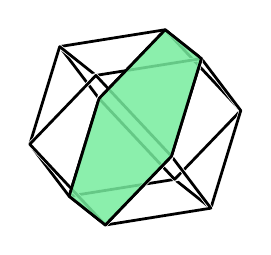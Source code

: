 % polymake for julian
% Fri Jul  6 09:47:29 2018
% unnamed

\begin{tikzpicture}[x  = {(0.9cm,-0.076cm)},
                    y  = {(-0.06cm,0.95cm)},
                    z  = {(-0.44cm,-0.29cm)},
                    scale = 1,
                    color = {lightgray}]


  % DEF POINTS
  \coordinate (v0_unnamed__1) at (1, 1, 0);
  \coordinate (v1_unnamed__1) at (1, 0, 1);
  \coordinate (v2_unnamed__1) at (1, 0, -1);
  \coordinate (v3_unnamed__1) at (0, 1, 1);
  \coordinate (v4_unnamed__1) at (1, -1, 0);
  \coordinate (v5_unnamed__1) at (0, 1, -1);
  \coordinate (v6_unnamed__1) at (0, -1, -1);
  \coordinate (v7_unnamed__1) at (-1, 1, 0);
  \coordinate (v8_unnamed__1) at (0, -1, 1);
  \coordinate (v9_unnamed__1) at (-1, 0, -1);
  \coordinate (v10_unnamed__1) at (-1, 0, 1);
  \coordinate (v11_unnamed__1) at (-1, -1, 0);


  % EDGES STYLE
  \definecolor{edgecolor_unnamed__1}{rgb}{ 0,0,0 }
  \tikzstyle{facestyle_unnamed__1} = [fill=none, fill opacity=0.85, preaction={draw=white, line cap=round, line width=1.5 pt}, draw=edgecolor_unnamed__1, line width=1 pt, line cap=round, line join=round]


  % FACES and EDGES and POINTS in the right order
  \draw[facestyle_unnamed__1] (v5_unnamed__1) -- (v0_unnamed__1) -- (v2_unnamed__1) -- (v5_unnamed__1) -- cycle;
  \draw[facestyle_unnamed__1] (v11_unnamed__1) -- (v6_unnamed__1) -- (v4_unnamed__1) -- (v8_unnamed__1) -- (v11_unnamed__1) -- cycle;
  \draw[facestyle_unnamed__1] (v6_unnamed__1) -- (v2_unnamed__1) -- (v4_unnamed__1) -- (v6_unnamed__1) -- cycle;
  \draw[facestyle_unnamed__1] (v11_unnamed__1) -- (v10_unnamed__1) -- (v7_unnamed__1) -- (v9_unnamed__1) -- (v11_unnamed__1) -- cycle;
  \draw[facestyle_unnamed__1] (v9_unnamed__1) -- (v7_unnamed__1) -- (v5_unnamed__1) -- (v9_unnamed__1) -- cycle;
  \draw[facestyle_unnamed__1] (v11_unnamed__1) -- (v9_unnamed__1) -- (v6_unnamed__1) -- (v11_unnamed__1) -- cycle;
  \draw[facestyle_unnamed__1] (v9_unnamed__1) -- (v5_unnamed__1) -- (v2_unnamed__1) -- (v6_unnamed__1) -- (v9_unnamed__1) -- cycle;


  %POINTS


  %FACETS
  \draw[facestyle_unnamed__1] (v8_unnamed__1) -- (v10_unnamed__1) -- (v11_unnamed__1) -- (v8_unnamed__1) -- cycle;


  %POINTS


  %FACETS
  \draw[facestyle_unnamed__1] (v7_unnamed__1) -- (v3_unnamed__1) -- (v0_unnamed__1) -- (v5_unnamed__1) -- (v7_unnamed__1) -- cycle;


  %POINTS


  %FACETS
  \draw[facestyle_unnamed__1] (v7_unnamed__1) -- (v10_unnamed__1) -- (v3_unnamed__1) -- (v7_unnamed__1) -- cycle;


  %POINTS


  %FACETS
  \draw[facestyle_unnamed__1] (v1_unnamed__1) -- (v4_unnamed__1) -- (v2_unnamed__1) -- (v0_unnamed__1) -- (v1_unnamed__1) -- cycle;


  %POINTS


  %FACETS
  \draw[facestyle_unnamed__1] (v1_unnamed__1) -- (v8_unnamed__1) -- (v4_unnamed__1) -- (v1_unnamed__1) -- cycle;


  %POINTS


  %FACETS
  \draw[facestyle_unnamed__1] (v3_unnamed__1) -- (v1_unnamed__1) -- (v0_unnamed__1) -- (v3_unnamed__1) -- cycle;


  %POINTS


  %FACETS
  \draw[facestyle_unnamed__1] (v3_unnamed__1) -- (v10_unnamed__1) -- (v8_unnamed__1) -- (v1_unnamed__1) -- (v3_unnamed__1) -- cycle;


  %POINTS


  %FACETS

  % DEF POINTS
  \coordinate (v0_unnamed__2) at (1, 1, 0);
  \coordinate (v1_unnamed__2) at (1, 0, 1);
  \coordinate (v2_unnamed__2) at (0, 1, -1);
  \coordinate (v3_unnamed__2) at (0, -1, 1);
  \coordinate (v4_unnamed__2) at (-1, 0, -1);
  \coordinate (v5_unnamed__2) at (-1, -1, 0);


  % EDGES STYLE
  \definecolor{edgecolor_unnamed__2}{rgb}{ 0,0,0 }

  % FACES STYLE
  \definecolor{facetcolor_unnamed__2}{rgb}{ 0.467,0.925,0.62 }

  \tikzstyle{facestyle_unnamed__2} = [fill=facetcolor_unnamed__2, fill opacity=0.85, draw=edgecolor_unnamed__2, line width=1 pt, line cap=round, line join=round]


  % FACES and EDGES and POINTS in the right order
  \draw[facestyle_unnamed__2] (v4_unnamed__2) -- (v2_unnamed__2) -- (v0_unnamed__2) -- (v1_unnamed__2) -- (v3_unnamed__2) -- (v5_unnamed__2) -- (v4_unnamed__2) -- cycle;


  %POINTS


  %FACETS

\end{tikzpicture}
